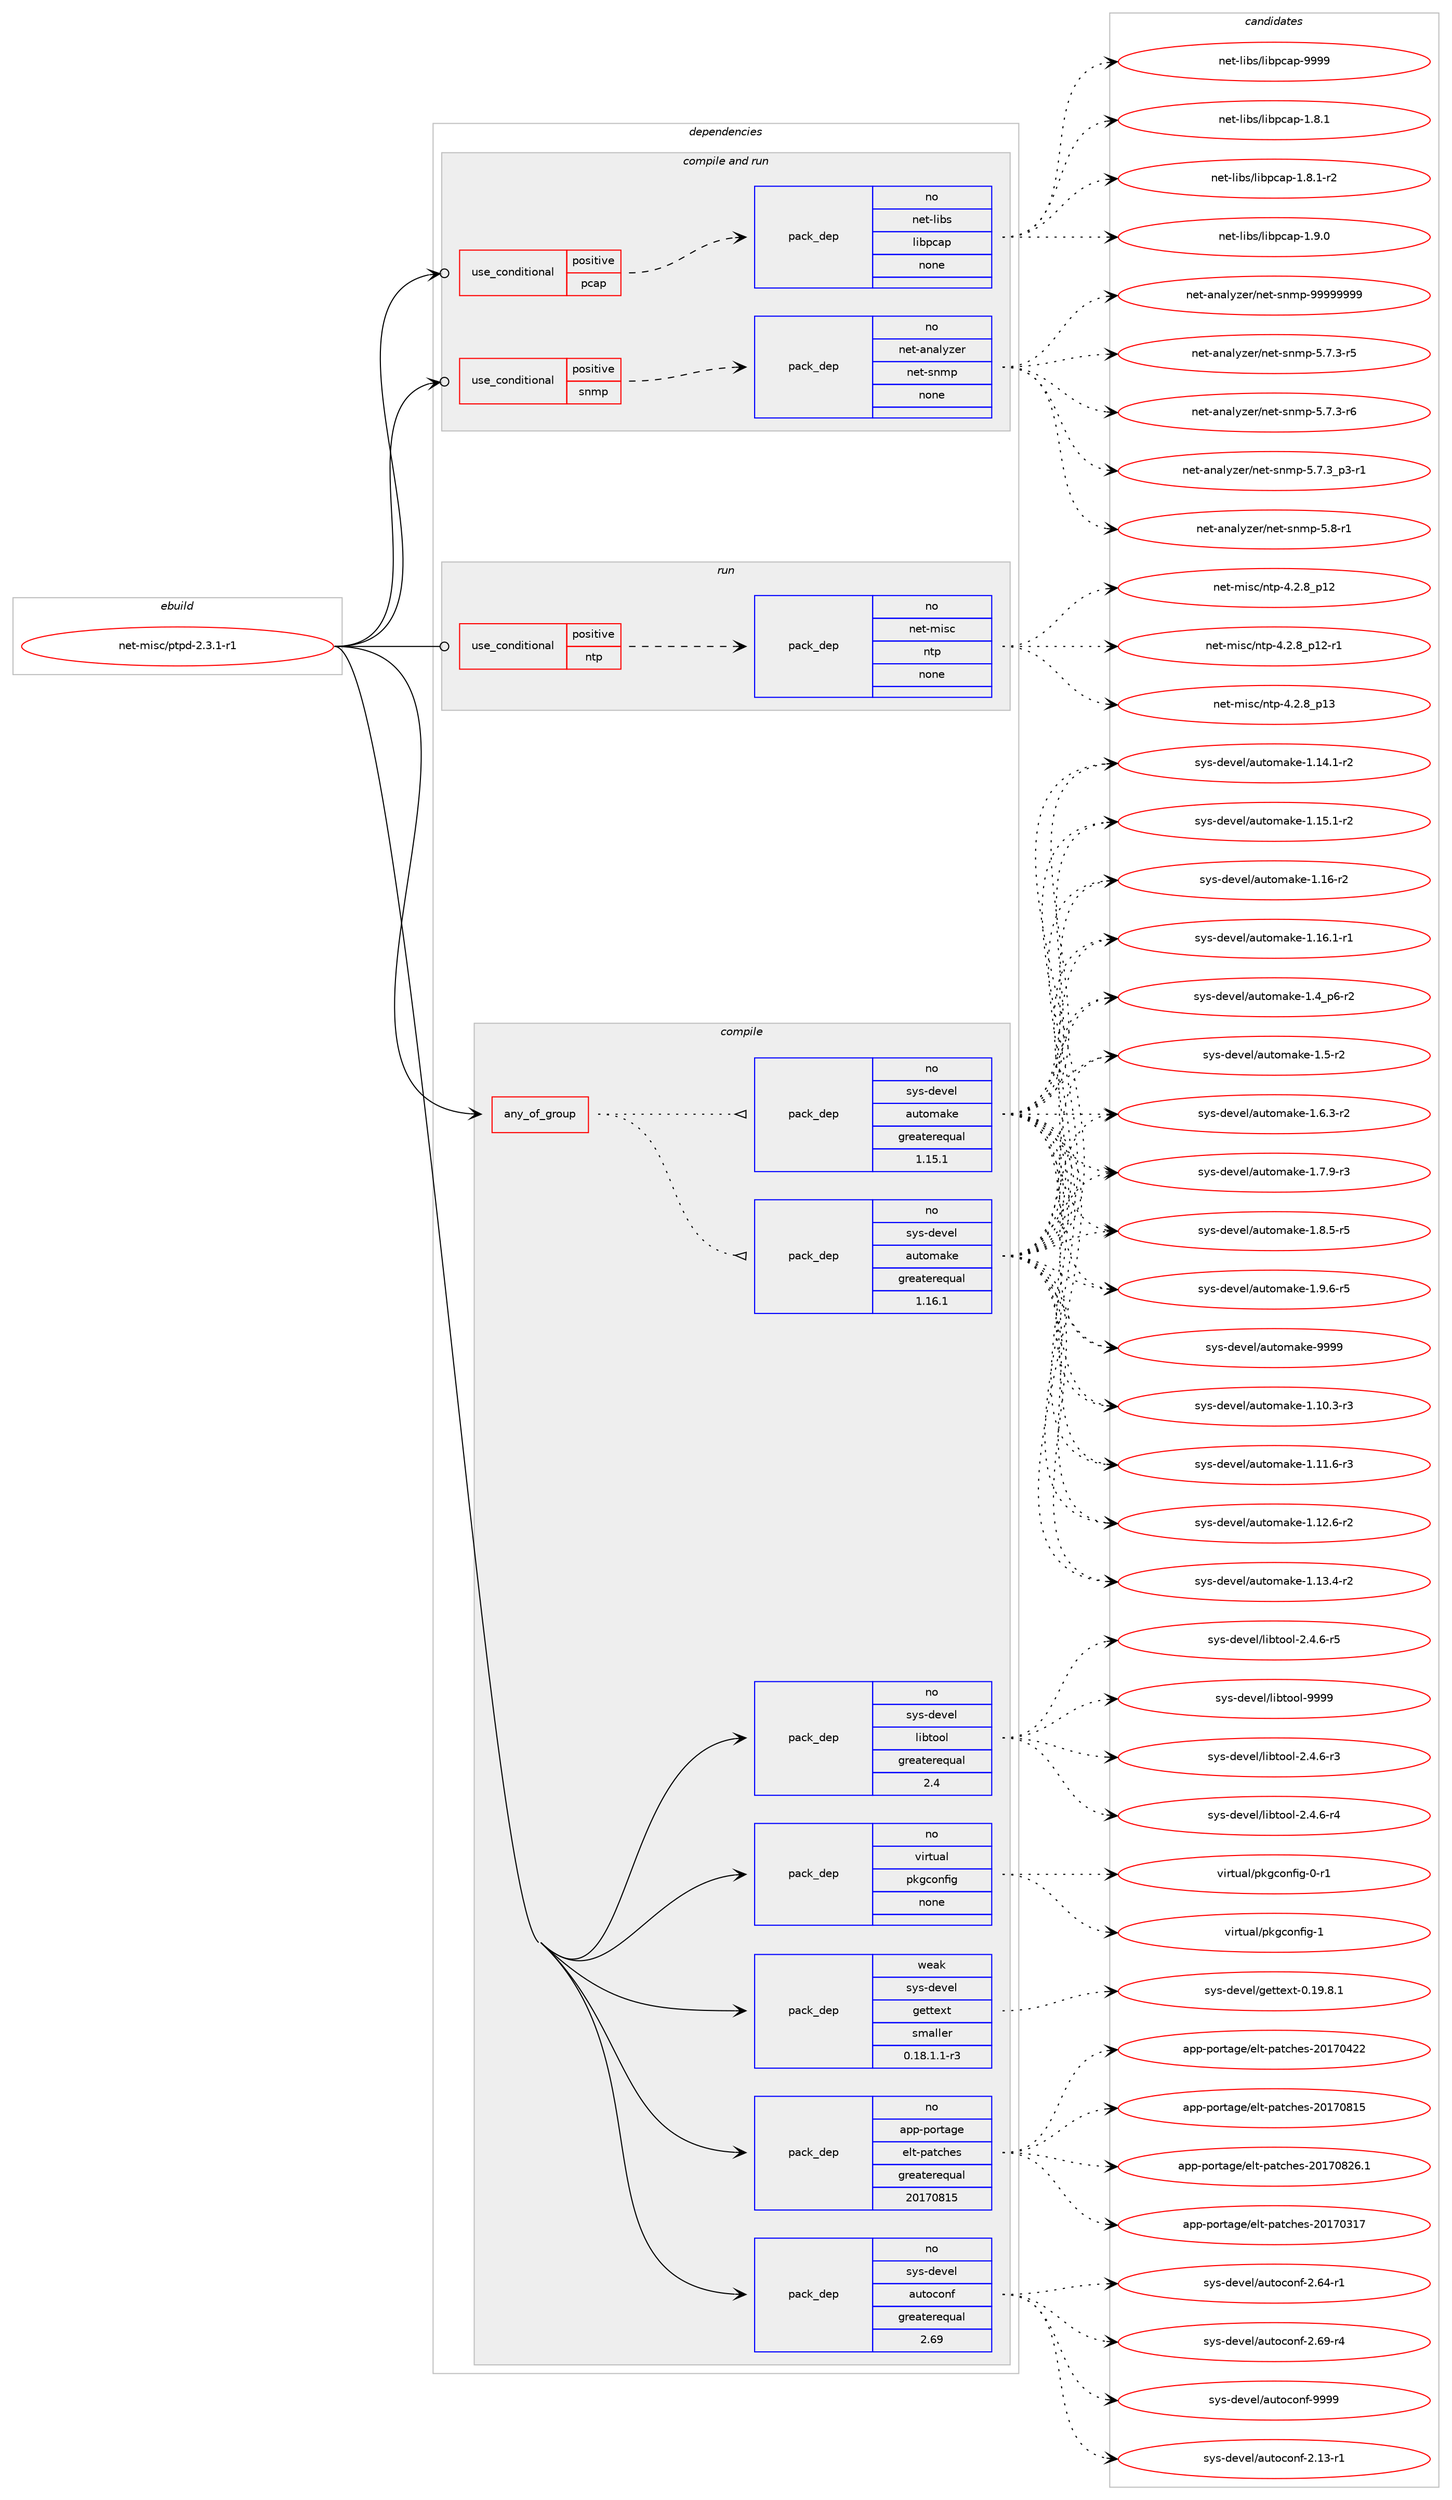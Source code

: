 digraph prolog {

# *************
# Graph options
# *************

newrank=true;
concentrate=true;
compound=true;
graph [rankdir=LR,fontname=Helvetica,fontsize=10,ranksep=1.5];#, ranksep=2.5, nodesep=0.2];
edge  [arrowhead=vee];
node  [fontname=Helvetica,fontsize=10];

# **********
# The ebuild
# **********

subgraph cluster_leftcol {
color=gray;
rank=same;
label=<<i>ebuild</i>>;
id [label="net-misc/ptpd-2.3.1-r1", color=red, width=4, href="../net-misc/ptpd-2.3.1-r1.svg"];
}

# ****************
# The dependencies
# ****************

subgraph cluster_midcol {
color=gray;
label=<<i>dependencies</i>>;
subgraph cluster_compile {
fillcolor="#eeeeee";
style=filled;
label=<<i>compile</i>>;
subgraph any26418 {
dependency1671066 [label=<<TABLE BORDER="0" CELLBORDER="1" CELLSPACING="0" CELLPADDING="4"><TR><TD CELLPADDING="10">any_of_group</TD></TR></TABLE>>, shape=none, color=red];subgraph pack1194760 {
dependency1671067 [label=<<TABLE BORDER="0" CELLBORDER="1" CELLSPACING="0" CELLPADDING="4" WIDTH="220"><TR><TD ROWSPAN="6" CELLPADDING="30">pack_dep</TD></TR><TR><TD WIDTH="110">no</TD></TR><TR><TD>sys-devel</TD></TR><TR><TD>automake</TD></TR><TR><TD>greaterequal</TD></TR><TR><TD>1.16.1</TD></TR></TABLE>>, shape=none, color=blue];
}
dependency1671066:e -> dependency1671067:w [weight=20,style="dotted",arrowhead="oinv"];
subgraph pack1194761 {
dependency1671068 [label=<<TABLE BORDER="0" CELLBORDER="1" CELLSPACING="0" CELLPADDING="4" WIDTH="220"><TR><TD ROWSPAN="6" CELLPADDING="30">pack_dep</TD></TR><TR><TD WIDTH="110">no</TD></TR><TR><TD>sys-devel</TD></TR><TR><TD>automake</TD></TR><TR><TD>greaterequal</TD></TR><TR><TD>1.15.1</TD></TR></TABLE>>, shape=none, color=blue];
}
dependency1671066:e -> dependency1671068:w [weight=20,style="dotted",arrowhead="oinv"];
}
id:e -> dependency1671066:w [weight=20,style="solid",arrowhead="vee"];
subgraph pack1194762 {
dependency1671069 [label=<<TABLE BORDER="0" CELLBORDER="1" CELLSPACING="0" CELLPADDING="4" WIDTH="220"><TR><TD ROWSPAN="6" CELLPADDING="30">pack_dep</TD></TR><TR><TD WIDTH="110">no</TD></TR><TR><TD>app-portage</TD></TR><TR><TD>elt-patches</TD></TR><TR><TD>greaterequal</TD></TR><TR><TD>20170815</TD></TR></TABLE>>, shape=none, color=blue];
}
id:e -> dependency1671069:w [weight=20,style="solid",arrowhead="vee"];
subgraph pack1194763 {
dependency1671070 [label=<<TABLE BORDER="0" CELLBORDER="1" CELLSPACING="0" CELLPADDING="4" WIDTH="220"><TR><TD ROWSPAN="6" CELLPADDING="30">pack_dep</TD></TR><TR><TD WIDTH="110">no</TD></TR><TR><TD>sys-devel</TD></TR><TR><TD>autoconf</TD></TR><TR><TD>greaterequal</TD></TR><TR><TD>2.69</TD></TR></TABLE>>, shape=none, color=blue];
}
id:e -> dependency1671070:w [weight=20,style="solid",arrowhead="vee"];
subgraph pack1194764 {
dependency1671071 [label=<<TABLE BORDER="0" CELLBORDER="1" CELLSPACING="0" CELLPADDING="4" WIDTH="220"><TR><TD ROWSPAN="6" CELLPADDING="30">pack_dep</TD></TR><TR><TD WIDTH="110">no</TD></TR><TR><TD>sys-devel</TD></TR><TR><TD>libtool</TD></TR><TR><TD>greaterequal</TD></TR><TR><TD>2.4</TD></TR></TABLE>>, shape=none, color=blue];
}
id:e -> dependency1671071:w [weight=20,style="solid",arrowhead="vee"];
subgraph pack1194765 {
dependency1671072 [label=<<TABLE BORDER="0" CELLBORDER="1" CELLSPACING="0" CELLPADDING="4" WIDTH="220"><TR><TD ROWSPAN="6" CELLPADDING="30">pack_dep</TD></TR><TR><TD WIDTH="110">no</TD></TR><TR><TD>virtual</TD></TR><TR><TD>pkgconfig</TD></TR><TR><TD>none</TD></TR><TR><TD></TD></TR></TABLE>>, shape=none, color=blue];
}
id:e -> dependency1671072:w [weight=20,style="solid",arrowhead="vee"];
subgraph pack1194766 {
dependency1671073 [label=<<TABLE BORDER="0" CELLBORDER="1" CELLSPACING="0" CELLPADDING="4" WIDTH="220"><TR><TD ROWSPAN="6" CELLPADDING="30">pack_dep</TD></TR><TR><TD WIDTH="110">weak</TD></TR><TR><TD>sys-devel</TD></TR><TR><TD>gettext</TD></TR><TR><TD>smaller</TD></TR><TR><TD>0.18.1.1-r3</TD></TR></TABLE>>, shape=none, color=blue];
}
id:e -> dependency1671073:w [weight=20,style="solid",arrowhead="vee"];
}
subgraph cluster_compileandrun {
fillcolor="#eeeeee";
style=filled;
label=<<i>compile and run</i>>;
subgraph cond449071 {
dependency1671074 [label=<<TABLE BORDER="0" CELLBORDER="1" CELLSPACING="0" CELLPADDING="4"><TR><TD ROWSPAN="3" CELLPADDING="10">use_conditional</TD></TR><TR><TD>positive</TD></TR><TR><TD>pcap</TD></TR></TABLE>>, shape=none, color=red];
subgraph pack1194767 {
dependency1671075 [label=<<TABLE BORDER="0" CELLBORDER="1" CELLSPACING="0" CELLPADDING="4" WIDTH="220"><TR><TD ROWSPAN="6" CELLPADDING="30">pack_dep</TD></TR><TR><TD WIDTH="110">no</TD></TR><TR><TD>net-libs</TD></TR><TR><TD>libpcap</TD></TR><TR><TD>none</TD></TR><TR><TD></TD></TR></TABLE>>, shape=none, color=blue];
}
dependency1671074:e -> dependency1671075:w [weight=20,style="dashed",arrowhead="vee"];
}
id:e -> dependency1671074:w [weight=20,style="solid",arrowhead="odotvee"];
subgraph cond449072 {
dependency1671076 [label=<<TABLE BORDER="0" CELLBORDER="1" CELLSPACING="0" CELLPADDING="4"><TR><TD ROWSPAN="3" CELLPADDING="10">use_conditional</TD></TR><TR><TD>positive</TD></TR><TR><TD>snmp</TD></TR></TABLE>>, shape=none, color=red];
subgraph pack1194768 {
dependency1671077 [label=<<TABLE BORDER="0" CELLBORDER="1" CELLSPACING="0" CELLPADDING="4" WIDTH="220"><TR><TD ROWSPAN="6" CELLPADDING="30">pack_dep</TD></TR><TR><TD WIDTH="110">no</TD></TR><TR><TD>net-analyzer</TD></TR><TR><TD>net-snmp</TD></TR><TR><TD>none</TD></TR><TR><TD></TD></TR></TABLE>>, shape=none, color=blue];
}
dependency1671076:e -> dependency1671077:w [weight=20,style="dashed",arrowhead="vee"];
}
id:e -> dependency1671076:w [weight=20,style="solid",arrowhead="odotvee"];
}
subgraph cluster_run {
fillcolor="#eeeeee";
style=filled;
label=<<i>run</i>>;
subgraph cond449073 {
dependency1671078 [label=<<TABLE BORDER="0" CELLBORDER="1" CELLSPACING="0" CELLPADDING="4"><TR><TD ROWSPAN="3" CELLPADDING="10">use_conditional</TD></TR><TR><TD>positive</TD></TR><TR><TD>ntp</TD></TR></TABLE>>, shape=none, color=red];
subgraph pack1194769 {
dependency1671079 [label=<<TABLE BORDER="0" CELLBORDER="1" CELLSPACING="0" CELLPADDING="4" WIDTH="220"><TR><TD ROWSPAN="6" CELLPADDING="30">pack_dep</TD></TR><TR><TD WIDTH="110">no</TD></TR><TR><TD>net-misc</TD></TR><TR><TD>ntp</TD></TR><TR><TD>none</TD></TR><TR><TD></TD></TR></TABLE>>, shape=none, color=blue];
}
dependency1671078:e -> dependency1671079:w [weight=20,style="dashed",arrowhead="vee"];
}
id:e -> dependency1671078:w [weight=20,style="solid",arrowhead="odot"];
}
}

# **************
# The candidates
# **************

subgraph cluster_choices {
rank=same;
color=gray;
label=<<i>candidates</i>>;

subgraph choice1194760 {
color=black;
nodesep=1;
choice11512111545100101118101108479711711611110997107101454946494846514511451 [label="sys-devel/automake-1.10.3-r3", color=red, width=4,href="../sys-devel/automake-1.10.3-r3.svg"];
choice11512111545100101118101108479711711611110997107101454946494946544511451 [label="sys-devel/automake-1.11.6-r3", color=red, width=4,href="../sys-devel/automake-1.11.6-r3.svg"];
choice11512111545100101118101108479711711611110997107101454946495046544511450 [label="sys-devel/automake-1.12.6-r2", color=red, width=4,href="../sys-devel/automake-1.12.6-r2.svg"];
choice11512111545100101118101108479711711611110997107101454946495146524511450 [label="sys-devel/automake-1.13.4-r2", color=red, width=4,href="../sys-devel/automake-1.13.4-r2.svg"];
choice11512111545100101118101108479711711611110997107101454946495246494511450 [label="sys-devel/automake-1.14.1-r2", color=red, width=4,href="../sys-devel/automake-1.14.1-r2.svg"];
choice11512111545100101118101108479711711611110997107101454946495346494511450 [label="sys-devel/automake-1.15.1-r2", color=red, width=4,href="../sys-devel/automake-1.15.1-r2.svg"];
choice1151211154510010111810110847971171161111099710710145494649544511450 [label="sys-devel/automake-1.16-r2", color=red, width=4,href="../sys-devel/automake-1.16-r2.svg"];
choice11512111545100101118101108479711711611110997107101454946495446494511449 [label="sys-devel/automake-1.16.1-r1", color=red, width=4,href="../sys-devel/automake-1.16.1-r1.svg"];
choice115121115451001011181011084797117116111109971071014549465295112544511450 [label="sys-devel/automake-1.4_p6-r2", color=red, width=4,href="../sys-devel/automake-1.4_p6-r2.svg"];
choice11512111545100101118101108479711711611110997107101454946534511450 [label="sys-devel/automake-1.5-r2", color=red, width=4,href="../sys-devel/automake-1.5-r2.svg"];
choice115121115451001011181011084797117116111109971071014549465446514511450 [label="sys-devel/automake-1.6.3-r2", color=red, width=4,href="../sys-devel/automake-1.6.3-r2.svg"];
choice115121115451001011181011084797117116111109971071014549465546574511451 [label="sys-devel/automake-1.7.9-r3", color=red, width=4,href="../sys-devel/automake-1.7.9-r3.svg"];
choice115121115451001011181011084797117116111109971071014549465646534511453 [label="sys-devel/automake-1.8.5-r5", color=red, width=4,href="../sys-devel/automake-1.8.5-r5.svg"];
choice115121115451001011181011084797117116111109971071014549465746544511453 [label="sys-devel/automake-1.9.6-r5", color=red, width=4,href="../sys-devel/automake-1.9.6-r5.svg"];
choice115121115451001011181011084797117116111109971071014557575757 [label="sys-devel/automake-9999", color=red, width=4,href="../sys-devel/automake-9999.svg"];
dependency1671067:e -> choice11512111545100101118101108479711711611110997107101454946494846514511451:w [style=dotted,weight="100"];
dependency1671067:e -> choice11512111545100101118101108479711711611110997107101454946494946544511451:w [style=dotted,weight="100"];
dependency1671067:e -> choice11512111545100101118101108479711711611110997107101454946495046544511450:w [style=dotted,weight="100"];
dependency1671067:e -> choice11512111545100101118101108479711711611110997107101454946495146524511450:w [style=dotted,weight="100"];
dependency1671067:e -> choice11512111545100101118101108479711711611110997107101454946495246494511450:w [style=dotted,weight="100"];
dependency1671067:e -> choice11512111545100101118101108479711711611110997107101454946495346494511450:w [style=dotted,weight="100"];
dependency1671067:e -> choice1151211154510010111810110847971171161111099710710145494649544511450:w [style=dotted,weight="100"];
dependency1671067:e -> choice11512111545100101118101108479711711611110997107101454946495446494511449:w [style=dotted,weight="100"];
dependency1671067:e -> choice115121115451001011181011084797117116111109971071014549465295112544511450:w [style=dotted,weight="100"];
dependency1671067:e -> choice11512111545100101118101108479711711611110997107101454946534511450:w [style=dotted,weight="100"];
dependency1671067:e -> choice115121115451001011181011084797117116111109971071014549465446514511450:w [style=dotted,weight="100"];
dependency1671067:e -> choice115121115451001011181011084797117116111109971071014549465546574511451:w [style=dotted,weight="100"];
dependency1671067:e -> choice115121115451001011181011084797117116111109971071014549465646534511453:w [style=dotted,weight="100"];
dependency1671067:e -> choice115121115451001011181011084797117116111109971071014549465746544511453:w [style=dotted,weight="100"];
dependency1671067:e -> choice115121115451001011181011084797117116111109971071014557575757:w [style=dotted,weight="100"];
}
subgraph choice1194761 {
color=black;
nodesep=1;
choice11512111545100101118101108479711711611110997107101454946494846514511451 [label="sys-devel/automake-1.10.3-r3", color=red, width=4,href="../sys-devel/automake-1.10.3-r3.svg"];
choice11512111545100101118101108479711711611110997107101454946494946544511451 [label="sys-devel/automake-1.11.6-r3", color=red, width=4,href="../sys-devel/automake-1.11.6-r3.svg"];
choice11512111545100101118101108479711711611110997107101454946495046544511450 [label="sys-devel/automake-1.12.6-r2", color=red, width=4,href="../sys-devel/automake-1.12.6-r2.svg"];
choice11512111545100101118101108479711711611110997107101454946495146524511450 [label="sys-devel/automake-1.13.4-r2", color=red, width=4,href="../sys-devel/automake-1.13.4-r2.svg"];
choice11512111545100101118101108479711711611110997107101454946495246494511450 [label="sys-devel/automake-1.14.1-r2", color=red, width=4,href="../sys-devel/automake-1.14.1-r2.svg"];
choice11512111545100101118101108479711711611110997107101454946495346494511450 [label="sys-devel/automake-1.15.1-r2", color=red, width=4,href="../sys-devel/automake-1.15.1-r2.svg"];
choice1151211154510010111810110847971171161111099710710145494649544511450 [label="sys-devel/automake-1.16-r2", color=red, width=4,href="../sys-devel/automake-1.16-r2.svg"];
choice11512111545100101118101108479711711611110997107101454946495446494511449 [label="sys-devel/automake-1.16.1-r1", color=red, width=4,href="../sys-devel/automake-1.16.1-r1.svg"];
choice115121115451001011181011084797117116111109971071014549465295112544511450 [label="sys-devel/automake-1.4_p6-r2", color=red, width=4,href="../sys-devel/automake-1.4_p6-r2.svg"];
choice11512111545100101118101108479711711611110997107101454946534511450 [label="sys-devel/automake-1.5-r2", color=red, width=4,href="../sys-devel/automake-1.5-r2.svg"];
choice115121115451001011181011084797117116111109971071014549465446514511450 [label="sys-devel/automake-1.6.3-r2", color=red, width=4,href="../sys-devel/automake-1.6.3-r2.svg"];
choice115121115451001011181011084797117116111109971071014549465546574511451 [label="sys-devel/automake-1.7.9-r3", color=red, width=4,href="../sys-devel/automake-1.7.9-r3.svg"];
choice115121115451001011181011084797117116111109971071014549465646534511453 [label="sys-devel/automake-1.8.5-r5", color=red, width=4,href="../sys-devel/automake-1.8.5-r5.svg"];
choice115121115451001011181011084797117116111109971071014549465746544511453 [label="sys-devel/automake-1.9.6-r5", color=red, width=4,href="../sys-devel/automake-1.9.6-r5.svg"];
choice115121115451001011181011084797117116111109971071014557575757 [label="sys-devel/automake-9999", color=red, width=4,href="../sys-devel/automake-9999.svg"];
dependency1671068:e -> choice11512111545100101118101108479711711611110997107101454946494846514511451:w [style=dotted,weight="100"];
dependency1671068:e -> choice11512111545100101118101108479711711611110997107101454946494946544511451:w [style=dotted,weight="100"];
dependency1671068:e -> choice11512111545100101118101108479711711611110997107101454946495046544511450:w [style=dotted,weight="100"];
dependency1671068:e -> choice11512111545100101118101108479711711611110997107101454946495146524511450:w [style=dotted,weight="100"];
dependency1671068:e -> choice11512111545100101118101108479711711611110997107101454946495246494511450:w [style=dotted,weight="100"];
dependency1671068:e -> choice11512111545100101118101108479711711611110997107101454946495346494511450:w [style=dotted,weight="100"];
dependency1671068:e -> choice1151211154510010111810110847971171161111099710710145494649544511450:w [style=dotted,weight="100"];
dependency1671068:e -> choice11512111545100101118101108479711711611110997107101454946495446494511449:w [style=dotted,weight="100"];
dependency1671068:e -> choice115121115451001011181011084797117116111109971071014549465295112544511450:w [style=dotted,weight="100"];
dependency1671068:e -> choice11512111545100101118101108479711711611110997107101454946534511450:w [style=dotted,weight="100"];
dependency1671068:e -> choice115121115451001011181011084797117116111109971071014549465446514511450:w [style=dotted,weight="100"];
dependency1671068:e -> choice115121115451001011181011084797117116111109971071014549465546574511451:w [style=dotted,weight="100"];
dependency1671068:e -> choice115121115451001011181011084797117116111109971071014549465646534511453:w [style=dotted,weight="100"];
dependency1671068:e -> choice115121115451001011181011084797117116111109971071014549465746544511453:w [style=dotted,weight="100"];
dependency1671068:e -> choice115121115451001011181011084797117116111109971071014557575757:w [style=dotted,weight="100"];
}
subgraph choice1194762 {
color=black;
nodesep=1;
choice97112112451121111141169710310147101108116451129711699104101115455048495548514955 [label="app-portage/elt-patches-20170317", color=red, width=4,href="../app-portage/elt-patches-20170317.svg"];
choice97112112451121111141169710310147101108116451129711699104101115455048495548525050 [label="app-portage/elt-patches-20170422", color=red, width=4,href="../app-portage/elt-patches-20170422.svg"];
choice97112112451121111141169710310147101108116451129711699104101115455048495548564953 [label="app-portage/elt-patches-20170815", color=red, width=4,href="../app-portage/elt-patches-20170815.svg"];
choice971121124511211111411697103101471011081164511297116991041011154550484955485650544649 [label="app-portage/elt-patches-20170826.1", color=red, width=4,href="../app-portage/elt-patches-20170826.1.svg"];
dependency1671069:e -> choice97112112451121111141169710310147101108116451129711699104101115455048495548514955:w [style=dotted,weight="100"];
dependency1671069:e -> choice97112112451121111141169710310147101108116451129711699104101115455048495548525050:w [style=dotted,weight="100"];
dependency1671069:e -> choice97112112451121111141169710310147101108116451129711699104101115455048495548564953:w [style=dotted,weight="100"];
dependency1671069:e -> choice971121124511211111411697103101471011081164511297116991041011154550484955485650544649:w [style=dotted,weight="100"];
}
subgraph choice1194763 {
color=black;
nodesep=1;
choice1151211154510010111810110847971171161119911111010245504649514511449 [label="sys-devel/autoconf-2.13-r1", color=red, width=4,href="../sys-devel/autoconf-2.13-r1.svg"];
choice1151211154510010111810110847971171161119911111010245504654524511449 [label="sys-devel/autoconf-2.64-r1", color=red, width=4,href="../sys-devel/autoconf-2.64-r1.svg"];
choice1151211154510010111810110847971171161119911111010245504654574511452 [label="sys-devel/autoconf-2.69-r4", color=red, width=4,href="../sys-devel/autoconf-2.69-r4.svg"];
choice115121115451001011181011084797117116111991111101024557575757 [label="sys-devel/autoconf-9999", color=red, width=4,href="../sys-devel/autoconf-9999.svg"];
dependency1671070:e -> choice1151211154510010111810110847971171161119911111010245504649514511449:w [style=dotted,weight="100"];
dependency1671070:e -> choice1151211154510010111810110847971171161119911111010245504654524511449:w [style=dotted,weight="100"];
dependency1671070:e -> choice1151211154510010111810110847971171161119911111010245504654574511452:w [style=dotted,weight="100"];
dependency1671070:e -> choice115121115451001011181011084797117116111991111101024557575757:w [style=dotted,weight="100"];
}
subgraph choice1194764 {
color=black;
nodesep=1;
choice1151211154510010111810110847108105981161111111084550465246544511451 [label="sys-devel/libtool-2.4.6-r3", color=red, width=4,href="../sys-devel/libtool-2.4.6-r3.svg"];
choice1151211154510010111810110847108105981161111111084550465246544511452 [label="sys-devel/libtool-2.4.6-r4", color=red, width=4,href="../sys-devel/libtool-2.4.6-r4.svg"];
choice1151211154510010111810110847108105981161111111084550465246544511453 [label="sys-devel/libtool-2.4.6-r5", color=red, width=4,href="../sys-devel/libtool-2.4.6-r5.svg"];
choice1151211154510010111810110847108105981161111111084557575757 [label="sys-devel/libtool-9999", color=red, width=4,href="../sys-devel/libtool-9999.svg"];
dependency1671071:e -> choice1151211154510010111810110847108105981161111111084550465246544511451:w [style=dotted,weight="100"];
dependency1671071:e -> choice1151211154510010111810110847108105981161111111084550465246544511452:w [style=dotted,weight="100"];
dependency1671071:e -> choice1151211154510010111810110847108105981161111111084550465246544511453:w [style=dotted,weight="100"];
dependency1671071:e -> choice1151211154510010111810110847108105981161111111084557575757:w [style=dotted,weight="100"];
}
subgraph choice1194765 {
color=black;
nodesep=1;
choice11810511411611797108471121071039911111010210510345484511449 [label="virtual/pkgconfig-0-r1", color=red, width=4,href="../virtual/pkgconfig-0-r1.svg"];
choice1181051141161179710847112107103991111101021051034549 [label="virtual/pkgconfig-1", color=red, width=4,href="../virtual/pkgconfig-1.svg"];
dependency1671072:e -> choice11810511411611797108471121071039911111010210510345484511449:w [style=dotted,weight="100"];
dependency1671072:e -> choice1181051141161179710847112107103991111101021051034549:w [style=dotted,weight="100"];
}
subgraph choice1194766 {
color=black;
nodesep=1;
choice1151211154510010111810110847103101116116101120116454846495746564649 [label="sys-devel/gettext-0.19.8.1", color=red, width=4,href="../sys-devel/gettext-0.19.8.1.svg"];
dependency1671073:e -> choice1151211154510010111810110847103101116116101120116454846495746564649:w [style=dotted,weight="100"];
}
subgraph choice1194767 {
color=black;
nodesep=1;
choice110101116451081059811547108105981129997112454946564649 [label="net-libs/libpcap-1.8.1", color=red, width=4,href="../net-libs/libpcap-1.8.1.svg"];
choice1101011164510810598115471081059811299971124549465646494511450 [label="net-libs/libpcap-1.8.1-r2", color=red, width=4,href="../net-libs/libpcap-1.8.1-r2.svg"];
choice110101116451081059811547108105981129997112454946574648 [label="net-libs/libpcap-1.9.0", color=red, width=4,href="../net-libs/libpcap-1.9.0.svg"];
choice1101011164510810598115471081059811299971124557575757 [label="net-libs/libpcap-9999", color=red, width=4,href="../net-libs/libpcap-9999.svg"];
dependency1671075:e -> choice110101116451081059811547108105981129997112454946564649:w [style=dotted,weight="100"];
dependency1671075:e -> choice1101011164510810598115471081059811299971124549465646494511450:w [style=dotted,weight="100"];
dependency1671075:e -> choice110101116451081059811547108105981129997112454946574648:w [style=dotted,weight="100"];
dependency1671075:e -> choice1101011164510810598115471081059811299971124557575757:w [style=dotted,weight="100"];
}
subgraph choice1194768 {
color=black;
nodesep=1;
choice11010111645971109710812112210111447110101116451151101091124553465546514511453 [label="net-analyzer/net-snmp-5.7.3-r5", color=red, width=4,href="../net-analyzer/net-snmp-5.7.3-r5.svg"];
choice11010111645971109710812112210111447110101116451151101091124553465546514511454 [label="net-analyzer/net-snmp-5.7.3-r6", color=red, width=4,href="../net-analyzer/net-snmp-5.7.3-r6.svg"];
choice110101116459711097108121122101114471101011164511511010911245534655465195112514511449 [label="net-analyzer/net-snmp-5.7.3_p3-r1", color=red, width=4,href="../net-analyzer/net-snmp-5.7.3_p3-r1.svg"];
choice1101011164597110971081211221011144711010111645115110109112455346564511449 [label="net-analyzer/net-snmp-5.8-r1", color=red, width=4,href="../net-analyzer/net-snmp-5.8-r1.svg"];
choice1101011164597110971081211221011144711010111645115110109112455757575757575757 [label="net-analyzer/net-snmp-99999999", color=red, width=4,href="../net-analyzer/net-snmp-99999999.svg"];
dependency1671077:e -> choice11010111645971109710812112210111447110101116451151101091124553465546514511453:w [style=dotted,weight="100"];
dependency1671077:e -> choice11010111645971109710812112210111447110101116451151101091124553465546514511454:w [style=dotted,weight="100"];
dependency1671077:e -> choice110101116459711097108121122101114471101011164511511010911245534655465195112514511449:w [style=dotted,weight="100"];
dependency1671077:e -> choice1101011164597110971081211221011144711010111645115110109112455346564511449:w [style=dotted,weight="100"];
dependency1671077:e -> choice1101011164597110971081211221011144711010111645115110109112455757575757575757:w [style=dotted,weight="100"];
}
subgraph choice1194769 {
color=black;
nodesep=1;
choice110101116451091051159947110116112455246504656951124950 [label="net-misc/ntp-4.2.8_p12", color=red, width=4,href="../net-misc/ntp-4.2.8_p12.svg"];
choice1101011164510910511599471101161124552465046569511249504511449 [label="net-misc/ntp-4.2.8_p12-r1", color=red, width=4,href="../net-misc/ntp-4.2.8_p12-r1.svg"];
choice110101116451091051159947110116112455246504656951124951 [label="net-misc/ntp-4.2.8_p13", color=red, width=4,href="../net-misc/ntp-4.2.8_p13.svg"];
dependency1671079:e -> choice110101116451091051159947110116112455246504656951124950:w [style=dotted,weight="100"];
dependency1671079:e -> choice1101011164510910511599471101161124552465046569511249504511449:w [style=dotted,weight="100"];
dependency1671079:e -> choice110101116451091051159947110116112455246504656951124951:w [style=dotted,weight="100"];
}
}

}

